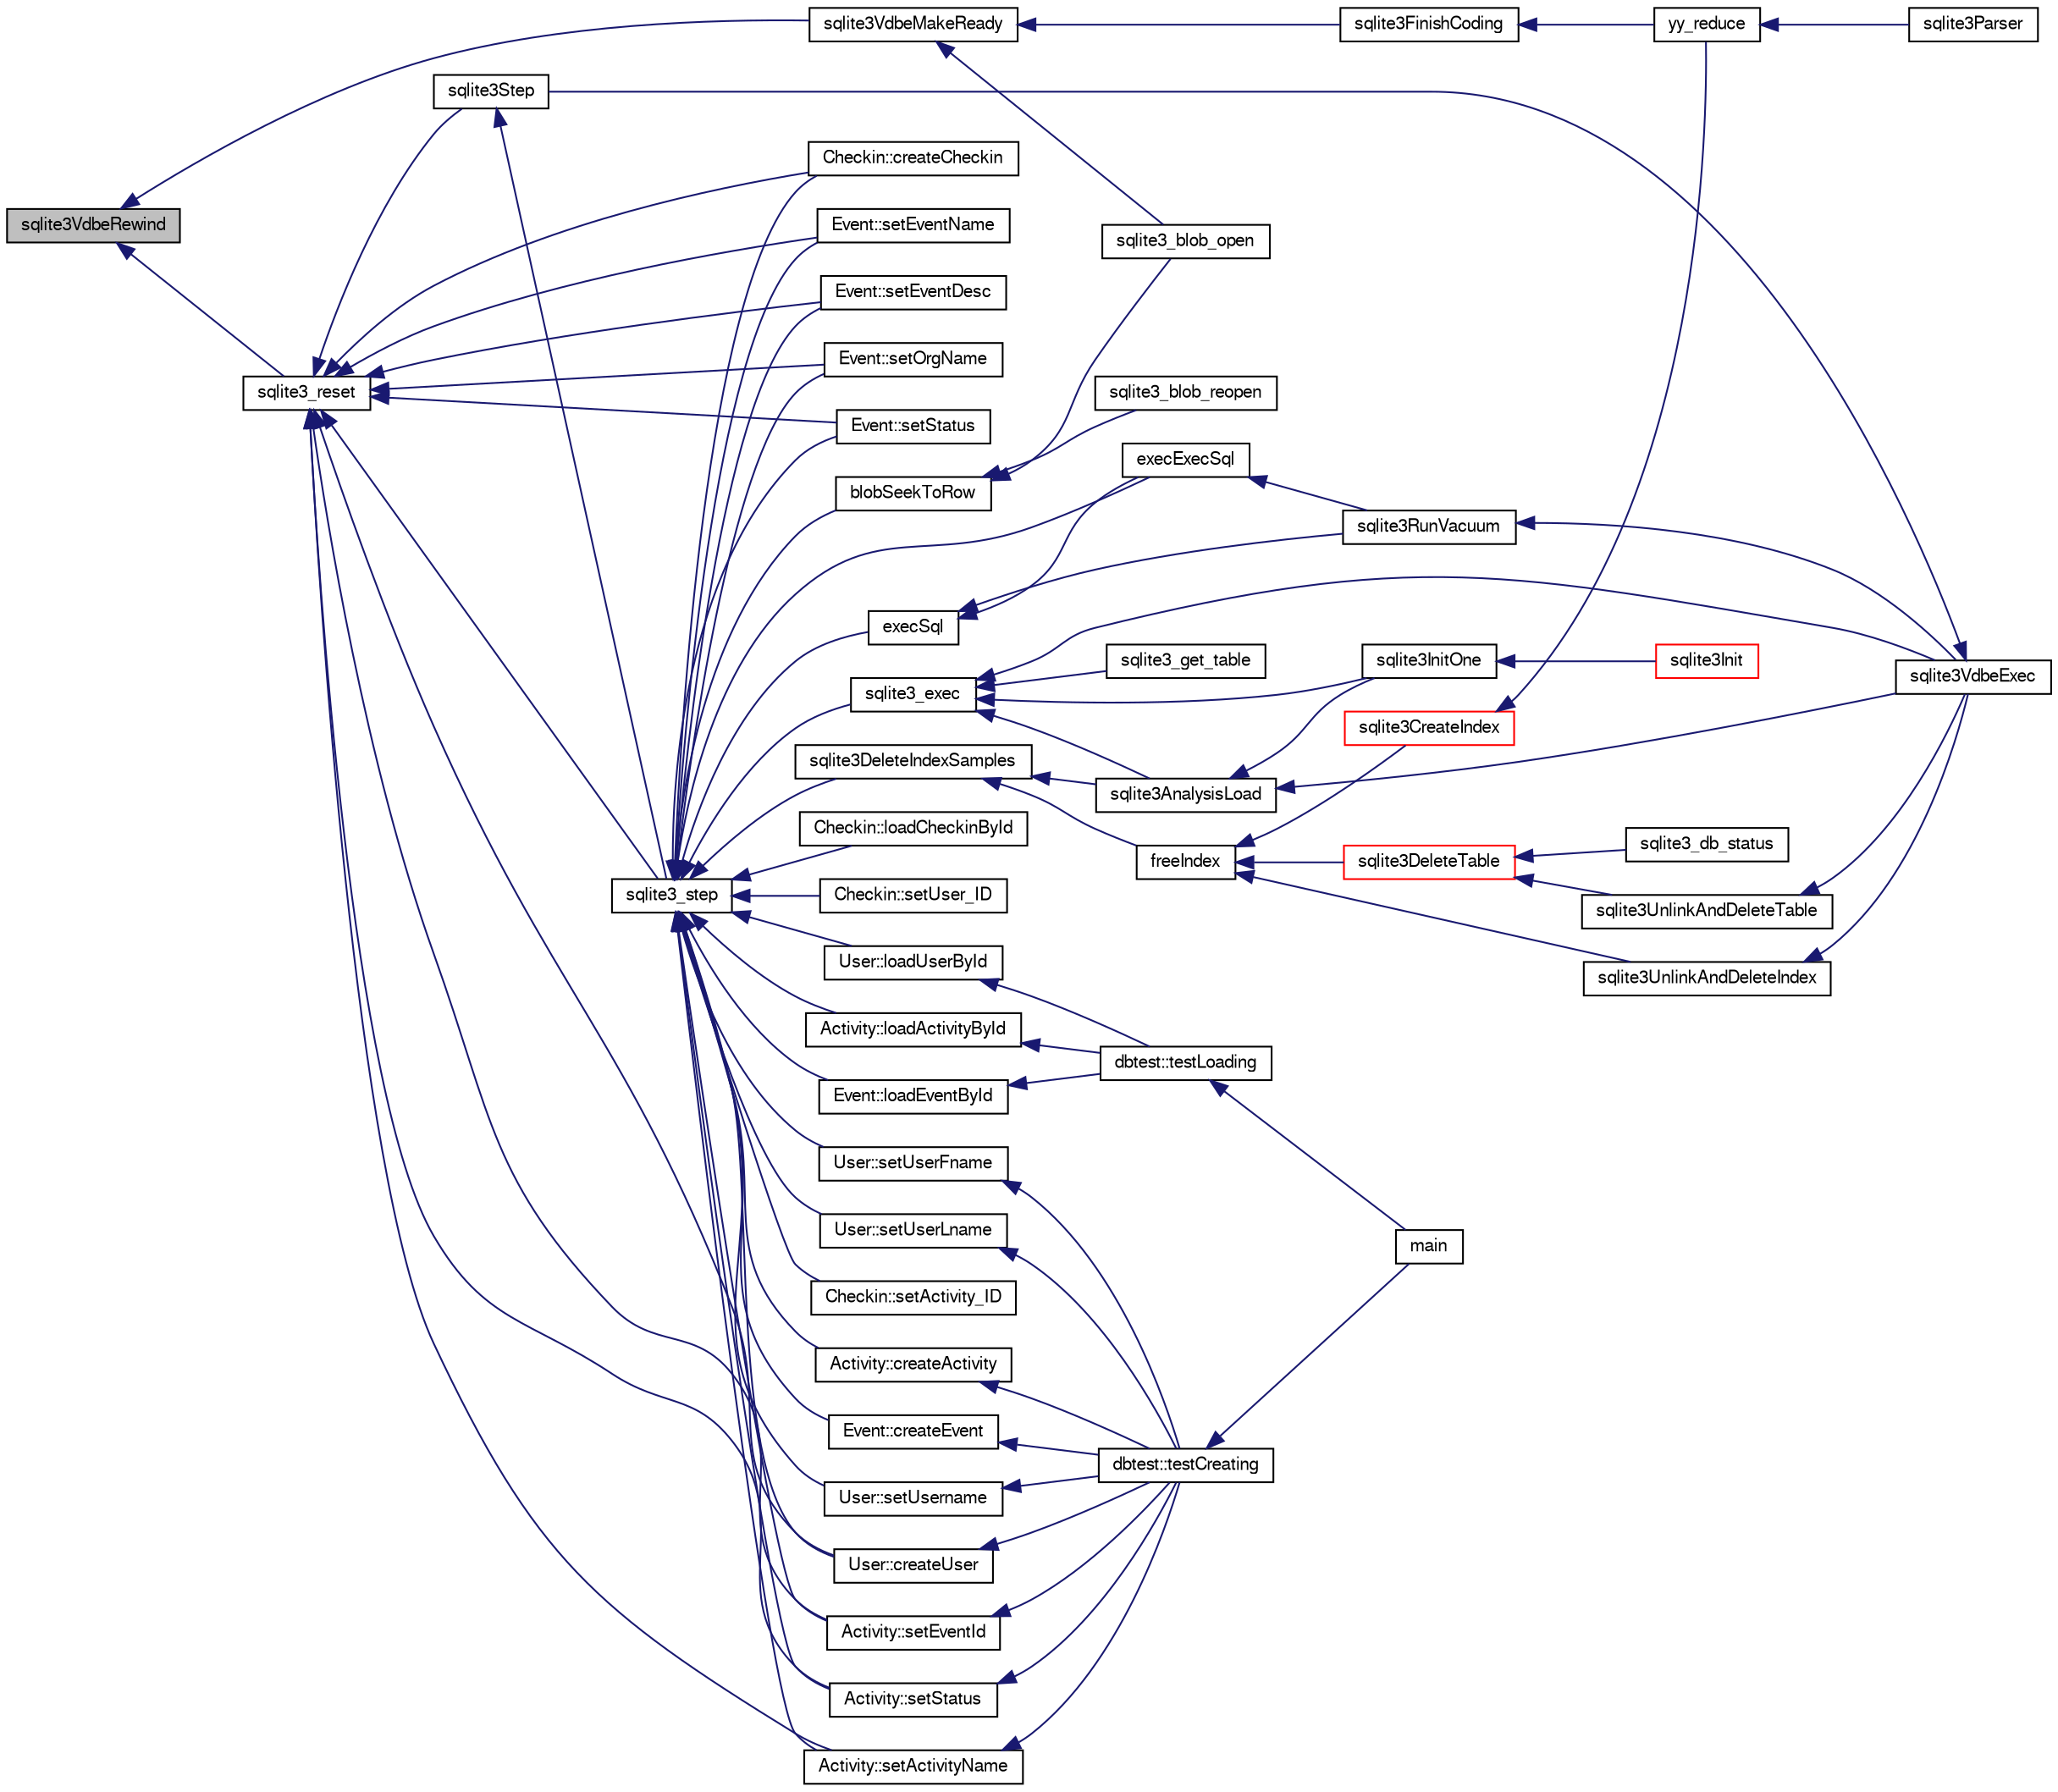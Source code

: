 digraph "sqlite3VdbeRewind"
{
  edge [fontname="FreeSans",fontsize="10",labelfontname="FreeSans",labelfontsize="10"];
  node [fontname="FreeSans",fontsize="10",shape=record];
  rankdir="LR";
  Node788266 [label="sqlite3VdbeRewind",height=0.2,width=0.4,color="black", fillcolor="grey75", style="filled", fontcolor="black"];
  Node788266 -> Node788267 [dir="back",color="midnightblue",fontsize="10",style="solid",fontname="FreeSans"];
  Node788267 [label="sqlite3VdbeMakeReady",height=0.2,width=0.4,color="black", fillcolor="white", style="filled",URL="$sqlite3_8c.html#a04b3e310d0717c70e36c56429eda8368"];
  Node788267 -> Node788268 [dir="back",color="midnightblue",fontsize="10",style="solid",fontname="FreeSans"];
  Node788268 [label="sqlite3_blob_open",height=0.2,width=0.4,color="black", fillcolor="white", style="filled",URL="$sqlite3_8h.html#adb8ad839a5bdd62a43785132bc7dd518"];
  Node788267 -> Node788269 [dir="back",color="midnightblue",fontsize="10",style="solid",fontname="FreeSans"];
  Node788269 [label="sqlite3FinishCoding",height=0.2,width=0.4,color="black", fillcolor="white", style="filled",URL="$sqlite3_8c.html#a651bc5b446c276c092705856d995b278"];
  Node788269 -> Node788270 [dir="back",color="midnightblue",fontsize="10",style="solid",fontname="FreeSans"];
  Node788270 [label="yy_reduce",height=0.2,width=0.4,color="black", fillcolor="white", style="filled",URL="$sqlite3_8c.html#a7c419a9b25711c666a9a2449ef377f14"];
  Node788270 -> Node788271 [dir="back",color="midnightblue",fontsize="10",style="solid",fontname="FreeSans"];
  Node788271 [label="sqlite3Parser",height=0.2,width=0.4,color="black", fillcolor="white", style="filled",URL="$sqlite3_8c.html#a0327d71a5fabe0b6a343d78a2602e72a"];
  Node788266 -> Node788272 [dir="back",color="midnightblue",fontsize="10",style="solid",fontname="FreeSans"];
  Node788272 [label="sqlite3_reset",height=0.2,width=0.4,color="black", fillcolor="white", style="filled",URL="$sqlite3_8h.html#a758efebc2e95694959ab0e74b397984c"];
  Node788272 -> Node788273 [dir="back",color="midnightblue",fontsize="10",style="solid",fontname="FreeSans"];
  Node788273 [label="Activity::setEventId",height=0.2,width=0.4,color="black", fillcolor="white", style="filled",URL="$classActivity.html#adb1d0fd0d08f473e068f0a4086bfa9ca"];
  Node788273 -> Node788274 [dir="back",color="midnightblue",fontsize="10",style="solid",fontname="FreeSans"];
  Node788274 [label="dbtest::testCreating",height=0.2,width=0.4,color="black", fillcolor="white", style="filled",URL="$classdbtest.html#a8193e88a7df657069c8a6bd09c8243b7"];
  Node788274 -> Node788275 [dir="back",color="midnightblue",fontsize="10",style="solid",fontname="FreeSans"];
  Node788275 [label="main",height=0.2,width=0.4,color="black", fillcolor="white", style="filled",URL="$test_8cpp.html#ae66f6b31b5ad750f1fe042a706a4e3d4"];
  Node788272 -> Node788276 [dir="back",color="midnightblue",fontsize="10",style="solid",fontname="FreeSans"];
  Node788276 [label="Activity::setActivityName",height=0.2,width=0.4,color="black", fillcolor="white", style="filled",URL="$classActivity.html#a62dc3737b33915a36086f9dd26d16a81"];
  Node788276 -> Node788274 [dir="back",color="midnightblue",fontsize="10",style="solid",fontname="FreeSans"];
  Node788272 -> Node788277 [dir="back",color="midnightblue",fontsize="10",style="solid",fontname="FreeSans"];
  Node788277 [label="Activity::setStatus",height=0.2,width=0.4,color="black", fillcolor="white", style="filled",URL="$classActivity.html#af618135a7738f4d2a7ee147a8ef912ea"];
  Node788277 -> Node788274 [dir="back",color="midnightblue",fontsize="10",style="solid",fontname="FreeSans"];
  Node788272 -> Node788278 [dir="back",color="midnightblue",fontsize="10",style="solid",fontname="FreeSans"];
  Node788278 [label="Checkin::createCheckin",height=0.2,width=0.4,color="black", fillcolor="white", style="filled",URL="$classCheckin.html#a4e40acdf7fff0e607f6de4f24f3a163c"];
  Node788272 -> Node788279 [dir="back",color="midnightblue",fontsize="10",style="solid",fontname="FreeSans"];
  Node788279 [label="Event::setEventName",height=0.2,width=0.4,color="black", fillcolor="white", style="filled",URL="$classEvent.html#a10596b6ca077df05184e30d62b08729d"];
  Node788272 -> Node788280 [dir="back",color="midnightblue",fontsize="10",style="solid",fontname="FreeSans"];
  Node788280 [label="Event::setEventDesc",height=0.2,width=0.4,color="black", fillcolor="white", style="filled",URL="$classEvent.html#ae36b8377dcae792f1c5c4726024c981b"];
  Node788272 -> Node788281 [dir="back",color="midnightblue",fontsize="10",style="solid",fontname="FreeSans"];
  Node788281 [label="Event::setOrgName",height=0.2,width=0.4,color="black", fillcolor="white", style="filled",URL="$classEvent.html#a19aac0f776bd764563a54977656cf680"];
  Node788272 -> Node788282 [dir="back",color="midnightblue",fontsize="10",style="solid",fontname="FreeSans"];
  Node788282 [label="Event::setStatus",height=0.2,width=0.4,color="black", fillcolor="white", style="filled",URL="$classEvent.html#ab0a6b9285af0f4172eb841e2b80f8972"];
  Node788272 -> Node788283 [dir="back",color="midnightblue",fontsize="10",style="solid",fontname="FreeSans"];
  Node788283 [label="sqlite3Step",height=0.2,width=0.4,color="black", fillcolor="white", style="filled",URL="$sqlite3_8c.html#a3f2872e873e2758a4beedad1d5113554"];
  Node788283 -> Node788284 [dir="back",color="midnightblue",fontsize="10",style="solid",fontname="FreeSans"];
  Node788284 [label="sqlite3_step",height=0.2,width=0.4,color="black", fillcolor="white", style="filled",URL="$sqlite3_8h.html#ac1e491ce36b7471eb28387f7d3c74334"];
  Node788284 -> Node788285 [dir="back",color="midnightblue",fontsize="10",style="solid",fontname="FreeSans"];
  Node788285 [label="Activity::createActivity",height=0.2,width=0.4,color="black", fillcolor="white", style="filled",URL="$classActivity.html#a813cc5e52c14ab49b39014c134e3425b"];
  Node788285 -> Node788274 [dir="back",color="midnightblue",fontsize="10",style="solid",fontname="FreeSans"];
  Node788284 -> Node788286 [dir="back",color="midnightblue",fontsize="10",style="solid",fontname="FreeSans"];
  Node788286 [label="Activity::loadActivityById",height=0.2,width=0.4,color="black", fillcolor="white", style="filled",URL="$classActivity.html#abe4ffb4f08a47212ebf9013259d9e7fd"];
  Node788286 -> Node788287 [dir="back",color="midnightblue",fontsize="10",style="solid",fontname="FreeSans"];
  Node788287 [label="dbtest::testLoading",height=0.2,width=0.4,color="black", fillcolor="white", style="filled",URL="$classdbtest.html#a6f98d82a2c8e2b9040848763504ddae1"];
  Node788287 -> Node788275 [dir="back",color="midnightblue",fontsize="10",style="solid",fontname="FreeSans"];
  Node788284 -> Node788273 [dir="back",color="midnightblue",fontsize="10",style="solid",fontname="FreeSans"];
  Node788284 -> Node788276 [dir="back",color="midnightblue",fontsize="10",style="solid",fontname="FreeSans"];
  Node788284 -> Node788277 [dir="back",color="midnightblue",fontsize="10",style="solid",fontname="FreeSans"];
  Node788284 -> Node788278 [dir="back",color="midnightblue",fontsize="10",style="solid",fontname="FreeSans"];
  Node788284 -> Node788288 [dir="back",color="midnightblue",fontsize="10",style="solid",fontname="FreeSans"];
  Node788288 [label="Checkin::loadCheckinById",height=0.2,width=0.4,color="black", fillcolor="white", style="filled",URL="$classCheckin.html#a3461f70ea6c68475225f2a07f78a21e0"];
  Node788284 -> Node788289 [dir="back",color="midnightblue",fontsize="10",style="solid",fontname="FreeSans"];
  Node788289 [label="Checkin::setUser_ID",height=0.2,width=0.4,color="black", fillcolor="white", style="filled",URL="$classCheckin.html#a76ab640f4f912876dbebf183db5359c6"];
  Node788284 -> Node788290 [dir="back",color="midnightblue",fontsize="10",style="solid",fontname="FreeSans"];
  Node788290 [label="Checkin::setActivity_ID",height=0.2,width=0.4,color="black", fillcolor="white", style="filled",URL="$classCheckin.html#ab2ff3ec2604ec73a42af25874a00b232"];
  Node788284 -> Node788291 [dir="back",color="midnightblue",fontsize="10",style="solid",fontname="FreeSans"];
  Node788291 [label="Event::createEvent",height=0.2,width=0.4,color="black", fillcolor="white", style="filled",URL="$classEvent.html#a77adb9f4a46ffb32c2d931f0691f5903"];
  Node788291 -> Node788274 [dir="back",color="midnightblue",fontsize="10",style="solid",fontname="FreeSans"];
  Node788284 -> Node788292 [dir="back",color="midnightblue",fontsize="10",style="solid",fontname="FreeSans"];
  Node788292 [label="Event::loadEventById",height=0.2,width=0.4,color="black", fillcolor="white", style="filled",URL="$classEvent.html#afa66cea33f722dbeecb69cc98fdea055"];
  Node788292 -> Node788287 [dir="back",color="midnightblue",fontsize="10",style="solid",fontname="FreeSans"];
  Node788284 -> Node788279 [dir="back",color="midnightblue",fontsize="10",style="solid",fontname="FreeSans"];
  Node788284 -> Node788280 [dir="back",color="midnightblue",fontsize="10",style="solid",fontname="FreeSans"];
  Node788284 -> Node788281 [dir="back",color="midnightblue",fontsize="10",style="solid",fontname="FreeSans"];
  Node788284 -> Node788282 [dir="back",color="midnightblue",fontsize="10",style="solid",fontname="FreeSans"];
  Node788284 -> Node788293 [dir="back",color="midnightblue",fontsize="10",style="solid",fontname="FreeSans"];
  Node788293 [label="blobSeekToRow",height=0.2,width=0.4,color="black", fillcolor="white", style="filled",URL="$sqlite3_8c.html#afff57e13332b98c8a44a7cebe38962ab"];
  Node788293 -> Node788268 [dir="back",color="midnightblue",fontsize="10",style="solid",fontname="FreeSans"];
  Node788293 -> Node788294 [dir="back",color="midnightblue",fontsize="10",style="solid",fontname="FreeSans"];
  Node788294 [label="sqlite3_blob_reopen",height=0.2,width=0.4,color="black", fillcolor="white", style="filled",URL="$sqlite3_8h.html#abc77c24fdc0150138490359a94360f7e"];
  Node788284 -> Node788295 [dir="back",color="midnightblue",fontsize="10",style="solid",fontname="FreeSans"];
  Node788295 [label="sqlite3DeleteIndexSamples",height=0.2,width=0.4,color="black", fillcolor="white", style="filled",URL="$sqlite3_8c.html#aaeda0302fbf61397ec009f65bed047ef"];
  Node788295 -> Node788296 [dir="back",color="midnightblue",fontsize="10",style="solid",fontname="FreeSans"];
  Node788296 [label="sqlite3AnalysisLoad",height=0.2,width=0.4,color="black", fillcolor="white", style="filled",URL="$sqlite3_8c.html#a48a2301c27e1d3d68708b9b8761b5a01"];
  Node788296 -> Node788297 [dir="back",color="midnightblue",fontsize="10",style="solid",fontname="FreeSans"];
  Node788297 [label="sqlite3VdbeExec",height=0.2,width=0.4,color="black", fillcolor="white", style="filled",URL="$sqlite3_8c.html#a8ce40a614bdc56719c4d642b1e4dfb21"];
  Node788297 -> Node788283 [dir="back",color="midnightblue",fontsize="10",style="solid",fontname="FreeSans"];
  Node788296 -> Node788298 [dir="back",color="midnightblue",fontsize="10",style="solid",fontname="FreeSans"];
  Node788298 [label="sqlite3InitOne",height=0.2,width=0.4,color="black", fillcolor="white", style="filled",URL="$sqlite3_8c.html#ac4318b25df65269906b0379251fe9b85"];
  Node788298 -> Node788299 [dir="back",color="midnightblue",fontsize="10",style="solid",fontname="FreeSans"];
  Node788299 [label="sqlite3Init",height=0.2,width=0.4,color="red", fillcolor="white", style="filled",URL="$sqlite3_8c.html#aed74e3dc765631a833f522f425ff5a48"];
  Node788295 -> Node788396 [dir="back",color="midnightblue",fontsize="10",style="solid",fontname="FreeSans"];
  Node788396 [label="freeIndex",height=0.2,width=0.4,color="black", fillcolor="white", style="filled",URL="$sqlite3_8c.html#a00907c99c18d5bcb9d0b38c077146c31"];
  Node788396 -> Node788397 [dir="back",color="midnightblue",fontsize="10",style="solid",fontname="FreeSans"];
  Node788397 [label="sqlite3UnlinkAndDeleteIndex",height=0.2,width=0.4,color="black", fillcolor="white", style="filled",URL="$sqlite3_8c.html#a889f2dcb438c56db37a6d61e9f25e244"];
  Node788397 -> Node788297 [dir="back",color="midnightblue",fontsize="10",style="solid",fontname="FreeSans"];
  Node788396 -> Node788398 [dir="back",color="midnightblue",fontsize="10",style="solid",fontname="FreeSans"];
  Node788398 [label="sqlite3DeleteTable",height=0.2,width=0.4,color="red", fillcolor="white", style="filled",URL="$sqlite3_8c.html#a7fd3d507375a381a3807f92735318973"];
  Node788398 -> Node788399 [dir="back",color="midnightblue",fontsize="10",style="solid",fontname="FreeSans"];
  Node788399 [label="sqlite3_db_status",height=0.2,width=0.4,color="black", fillcolor="white", style="filled",URL="$sqlite3_8h.html#ab64e8333313ee2e44116842711818940"];
  Node788398 -> Node788400 [dir="back",color="midnightblue",fontsize="10",style="solid",fontname="FreeSans"];
  Node788400 [label="sqlite3UnlinkAndDeleteTable",height=0.2,width=0.4,color="black", fillcolor="white", style="filled",URL="$sqlite3_8c.html#a9733677716a49de464f86fff164e9a1b"];
  Node788400 -> Node788297 [dir="back",color="midnightblue",fontsize="10",style="solid",fontname="FreeSans"];
  Node788396 -> Node788309 [dir="back",color="midnightblue",fontsize="10",style="solid",fontname="FreeSans"];
  Node788309 [label="sqlite3CreateIndex",height=0.2,width=0.4,color="red", fillcolor="white", style="filled",URL="$sqlite3_8c.html#a8dbe5e590ab6c58a8c45f34f7c81e825"];
  Node788309 -> Node788270 [dir="back",color="midnightblue",fontsize="10",style="solid",fontname="FreeSans"];
  Node788284 -> Node788462 [dir="back",color="midnightblue",fontsize="10",style="solid",fontname="FreeSans"];
  Node788462 [label="sqlite3_exec",height=0.2,width=0.4,color="black", fillcolor="white", style="filled",URL="$sqlite3_8h.html#a97487ec8150e0bcc8fa392ab8f0e24db"];
  Node788462 -> Node788297 [dir="back",color="midnightblue",fontsize="10",style="solid",fontname="FreeSans"];
  Node788462 -> Node788296 [dir="back",color="midnightblue",fontsize="10",style="solid",fontname="FreeSans"];
  Node788462 -> Node788298 [dir="back",color="midnightblue",fontsize="10",style="solid",fontname="FreeSans"];
  Node788462 -> Node788463 [dir="back",color="midnightblue",fontsize="10",style="solid",fontname="FreeSans"];
  Node788463 [label="sqlite3_get_table",height=0.2,width=0.4,color="black", fillcolor="white", style="filled",URL="$sqlite3_8h.html#a5effeac4e12df57beaa35c5be1f61579"];
  Node788284 -> Node788453 [dir="back",color="midnightblue",fontsize="10",style="solid",fontname="FreeSans"];
  Node788453 [label="execSql",height=0.2,width=0.4,color="black", fillcolor="white", style="filled",URL="$sqlite3_8c.html#a7d16651b98a110662f4c265eff0246cb"];
  Node788453 -> Node788454 [dir="back",color="midnightblue",fontsize="10",style="solid",fontname="FreeSans"];
  Node788454 [label="execExecSql",height=0.2,width=0.4,color="black", fillcolor="white", style="filled",URL="$sqlite3_8c.html#ac1be09a6c047f21133d16378d301e0d4"];
  Node788454 -> Node788455 [dir="back",color="midnightblue",fontsize="10",style="solid",fontname="FreeSans"];
  Node788455 [label="sqlite3RunVacuum",height=0.2,width=0.4,color="black", fillcolor="white", style="filled",URL="$sqlite3_8c.html#a5e83ddc7b3e7e8e79ad5d1fc92de1d2f"];
  Node788455 -> Node788297 [dir="back",color="midnightblue",fontsize="10",style="solid",fontname="FreeSans"];
  Node788453 -> Node788455 [dir="back",color="midnightblue",fontsize="10",style="solid",fontname="FreeSans"];
  Node788284 -> Node788454 [dir="back",color="midnightblue",fontsize="10",style="solid",fontname="FreeSans"];
  Node788284 -> Node788456 [dir="back",color="midnightblue",fontsize="10",style="solid",fontname="FreeSans"];
  Node788456 [label="User::createUser",height=0.2,width=0.4,color="black", fillcolor="white", style="filled",URL="$classUser.html#a22ed673939e8cc0a136130b809bba513"];
  Node788456 -> Node788274 [dir="back",color="midnightblue",fontsize="10",style="solid",fontname="FreeSans"];
  Node788284 -> Node788457 [dir="back",color="midnightblue",fontsize="10",style="solid",fontname="FreeSans"];
  Node788457 [label="User::loadUserById",height=0.2,width=0.4,color="black", fillcolor="white", style="filled",URL="$classUser.html#a863377665b7fb83c5547dcf9727f5092"];
  Node788457 -> Node788287 [dir="back",color="midnightblue",fontsize="10",style="solid",fontname="FreeSans"];
  Node788284 -> Node788458 [dir="back",color="midnightblue",fontsize="10",style="solid",fontname="FreeSans"];
  Node788458 [label="User::setUsername",height=0.2,width=0.4,color="black", fillcolor="white", style="filled",URL="$classUser.html#aa0497022a136cb78de785b0a39ae60b1"];
  Node788458 -> Node788274 [dir="back",color="midnightblue",fontsize="10",style="solid",fontname="FreeSans"];
  Node788284 -> Node788459 [dir="back",color="midnightblue",fontsize="10",style="solid",fontname="FreeSans"];
  Node788459 [label="User::setUserFname",height=0.2,width=0.4,color="black", fillcolor="white", style="filled",URL="$classUser.html#a72657eb55cd0ca437b4841a43f19912f"];
  Node788459 -> Node788274 [dir="back",color="midnightblue",fontsize="10",style="solid",fontname="FreeSans"];
  Node788284 -> Node788460 [dir="back",color="midnightblue",fontsize="10",style="solid",fontname="FreeSans"];
  Node788460 [label="User::setUserLname",height=0.2,width=0.4,color="black", fillcolor="white", style="filled",URL="$classUser.html#aa25973387e5afe1aa6f60dd6545e33b5"];
  Node788460 -> Node788274 [dir="back",color="midnightblue",fontsize="10",style="solid",fontname="FreeSans"];
  Node788272 -> Node788284 [dir="back",color="midnightblue",fontsize="10",style="solid",fontname="FreeSans"];
  Node788272 -> Node788456 [dir="back",color="midnightblue",fontsize="10",style="solid",fontname="FreeSans"];
}
